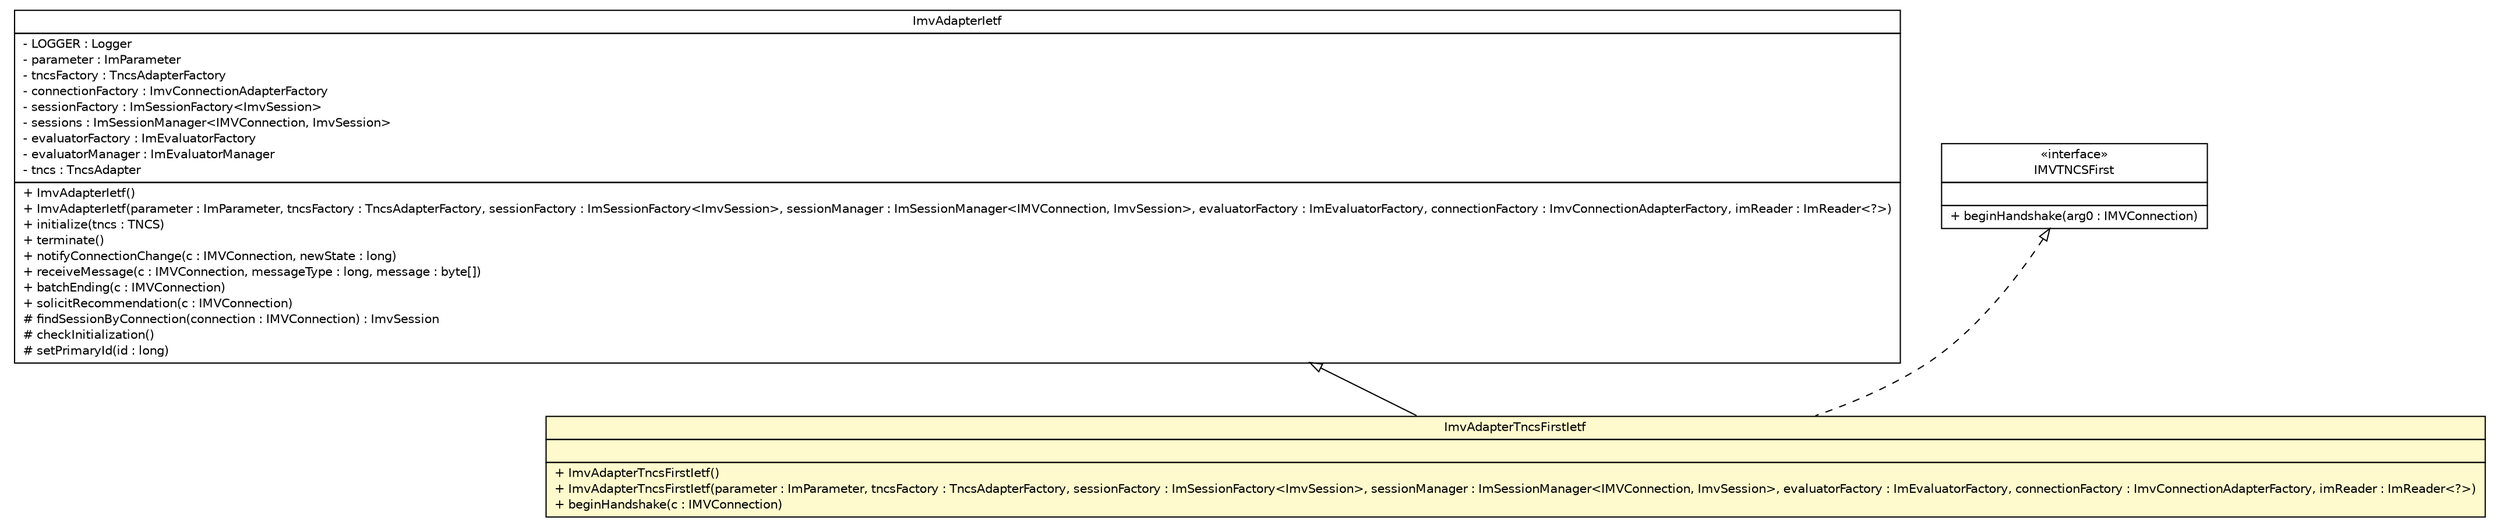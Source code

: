 #!/usr/local/bin/dot
#
# Class diagram 
# Generated by UMLGraph version R5_6 (http://www.umlgraph.org/)
#

digraph G {
	edge [fontname="Helvetica",fontsize=10,labelfontname="Helvetica",labelfontsize=10];
	node [fontname="Helvetica",fontsize=10,shape=plaintext];
	nodesep=0.25;
	ranksep=0.5;
	// de.hsbremen.tc.tnc.im.adapter.imv.ImvAdapterTncsFirstIetf
	c5198 [label=<<table title="de.hsbremen.tc.tnc.im.adapter.imv.ImvAdapterTncsFirstIetf" border="0" cellborder="1" cellspacing="0" cellpadding="2" port="p" bgcolor="lemonChiffon" href="./ImvAdapterTncsFirstIetf.html">
		<tr><td><table border="0" cellspacing="0" cellpadding="1">
<tr><td align="center" balign="center"> ImvAdapterTncsFirstIetf </td></tr>
		</table></td></tr>
		<tr><td><table border="0" cellspacing="0" cellpadding="1">
<tr><td align="left" balign="left">  </td></tr>
		</table></td></tr>
		<tr><td><table border="0" cellspacing="0" cellpadding="1">
<tr><td align="left" balign="left"> + ImvAdapterTncsFirstIetf() </td></tr>
<tr><td align="left" balign="left"> + ImvAdapterTncsFirstIetf(parameter : ImParameter, tncsFactory : TncsAdapterFactory, sessionFactory : ImSessionFactory&lt;ImvSession&gt;, sessionManager : ImSessionManager&lt;IMVConnection, ImvSession&gt;, evaluatorFactory : ImEvaluatorFactory, connectionFactory : ImvConnectionAdapterFactory, imReader : ImReader&lt;?&gt;) </td></tr>
<tr><td align="left" balign="left"> + beginHandshake(c : IMVConnection) </td></tr>
		</table></td></tr>
		</table>>, URL="./ImvAdapterTncsFirstIetf.html", fontname="Helvetica", fontcolor="black", fontsize=10.0];
	// de.hsbremen.tc.tnc.im.adapter.imv.ImvAdapterIetf
	c5199 [label=<<table title="de.hsbremen.tc.tnc.im.adapter.imv.ImvAdapterIetf" border="0" cellborder="1" cellspacing="0" cellpadding="2" port="p" href="./ImvAdapterIetf.html">
		<tr><td><table border="0" cellspacing="0" cellpadding="1">
<tr><td align="center" balign="center"> ImvAdapterIetf </td></tr>
		</table></td></tr>
		<tr><td><table border="0" cellspacing="0" cellpadding="1">
<tr><td align="left" balign="left"> - LOGGER : Logger </td></tr>
<tr><td align="left" balign="left"> - parameter : ImParameter </td></tr>
<tr><td align="left" balign="left"> - tncsFactory : TncsAdapterFactory </td></tr>
<tr><td align="left" balign="left"> - connectionFactory : ImvConnectionAdapterFactory </td></tr>
<tr><td align="left" balign="left"> - sessionFactory : ImSessionFactory&lt;ImvSession&gt; </td></tr>
<tr><td align="left" balign="left"> - sessions : ImSessionManager&lt;IMVConnection, ImvSession&gt; </td></tr>
<tr><td align="left" balign="left"> - evaluatorFactory : ImEvaluatorFactory </td></tr>
<tr><td align="left" balign="left"> - evaluatorManager : ImEvaluatorManager </td></tr>
<tr><td align="left" balign="left"> - tncs : TncsAdapter </td></tr>
		</table></td></tr>
		<tr><td><table border="0" cellspacing="0" cellpadding="1">
<tr><td align="left" balign="left"> + ImvAdapterIetf() </td></tr>
<tr><td align="left" balign="left"> + ImvAdapterIetf(parameter : ImParameter, tncsFactory : TncsAdapterFactory, sessionFactory : ImSessionFactory&lt;ImvSession&gt;, sessionManager : ImSessionManager&lt;IMVConnection, ImvSession&gt;, evaluatorFactory : ImEvaluatorFactory, connectionFactory : ImvConnectionAdapterFactory, imReader : ImReader&lt;?&gt;) </td></tr>
<tr><td align="left" balign="left"> + initialize(tncs : TNCS) </td></tr>
<tr><td align="left" balign="left"> + terminate() </td></tr>
<tr><td align="left" balign="left"> + notifyConnectionChange(c : IMVConnection, newState : long) </td></tr>
<tr><td align="left" balign="left"> + receiveMessage(c : IMVConnection, messageType : long, message : byte[]) </td></tr>
<tr><td align="left" balign="left"> + batchEnding(c : IMVConnection) </td></tr>
<tr><td align="left" balign="left"> + solicitRecommendation(c : IMVConnection) </td></tr>
<tr><td align="left" balign="left"> # findSessionByConnection(connection : IMVConnection) : ImvSession </td></tr>
<tr><td align="left" balign="left"> # checkInitialization() </td></tr>
<tr><td align="left" balign="left"> # setPrimaryId(id : long) </td></tr>
		</table></td></tr>
		</table>>, URL="./ImvAdapterIetf.html", fontname="Helvetica", fontcolor="black", fontsize=10.0];
	//de.hsbremen.tc.tnc.im.adapter.imv.ImvAdapterTncsFirstIetf extends de.hsbremen.tc.tnc.im.adapter.imv.ImvAdapterIetf
	c5199:p -> c5198:p [dir=back,arrowtail=empty];
	//de.hsbremen.tc.tnc.im.adapter.imv.ImvAdapterTncsFirstIetf implements org.trustedcomputinggroup.tnc.ifimv.IMVTNCSFirst
	c5257:p -> c5198:p [dir=back,arrowtail=empty,style=dashed];
	// org.trustedcomputinggroup.tnc.ifimv.IMVTNCSFirst
	c5257 [label=<<table title="org.trustedcomputinggroup.tnc.ifimv.IMVTNCSFirst" border="0" cellborder="1" cellspacing="0" cellpadding="2" port="p" href="http://java.sun.com/j2se/1.4.2/docs/api/org/trustedcomputinggroup/tnc/ifimv/IMVTNCSFirst.html">
		<tr><td><table border="0" cellspacing="0" cellpadding="1">
<tr><td align="center" balign="center"> &#171;interface&#187; </td></tr>
<tr><td align="center" balign="center"> IMVTNCSFirst </td></tr>
		</table></td></tr>
		<tr><td><table border="0" cellspacing="0" cellpadding="1">
<tr><td align="left" balign="left">  </td></tr>
		</table></td></tr>
		<tr><td><table border="0" cellspacing="0" cellpadding="1">
<tr><td align="left" balign="left"> + beginHandshake(arg0 : IMVConnection) </td></tr>
		</table></td></tr>
		</table>>, URL="http://java.sun.com/j2se/1.4.2/docs/api/org/trustedcomputinggroup/tnc/ifimv/IMVTNCSFirst.html", fontname="Helvetica", fontcolor="black", fontsize=10.0];
}

